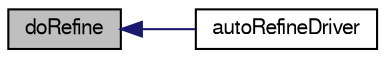 digraph "doRefine"
{
  bgcolor="transparent";
  edge [fontname="FreeSans",fontsize="10",labelfontname="FreeSans",labelfontsize="10"];
  node [fontname="FreeSans",fontsize="10",shape=record];
  rankdir="LR";
  Node738 [label="doRefine",height=0.2,width=0.4,color="black", fillcolor="grey75", style="filled", fontcolor="black"];
  Node738 -> Node739 [dir="back",color="midnightblue",fontsize="10",style="solid",fontname="FreeSans"];
  Node739 [label="autoRefineDriver",height=0.2,width=0.4,color="black",URL="$a24618.html#af542d9b25af177ac01de22c65266603e",tooltip="Construct from components. "];
}
